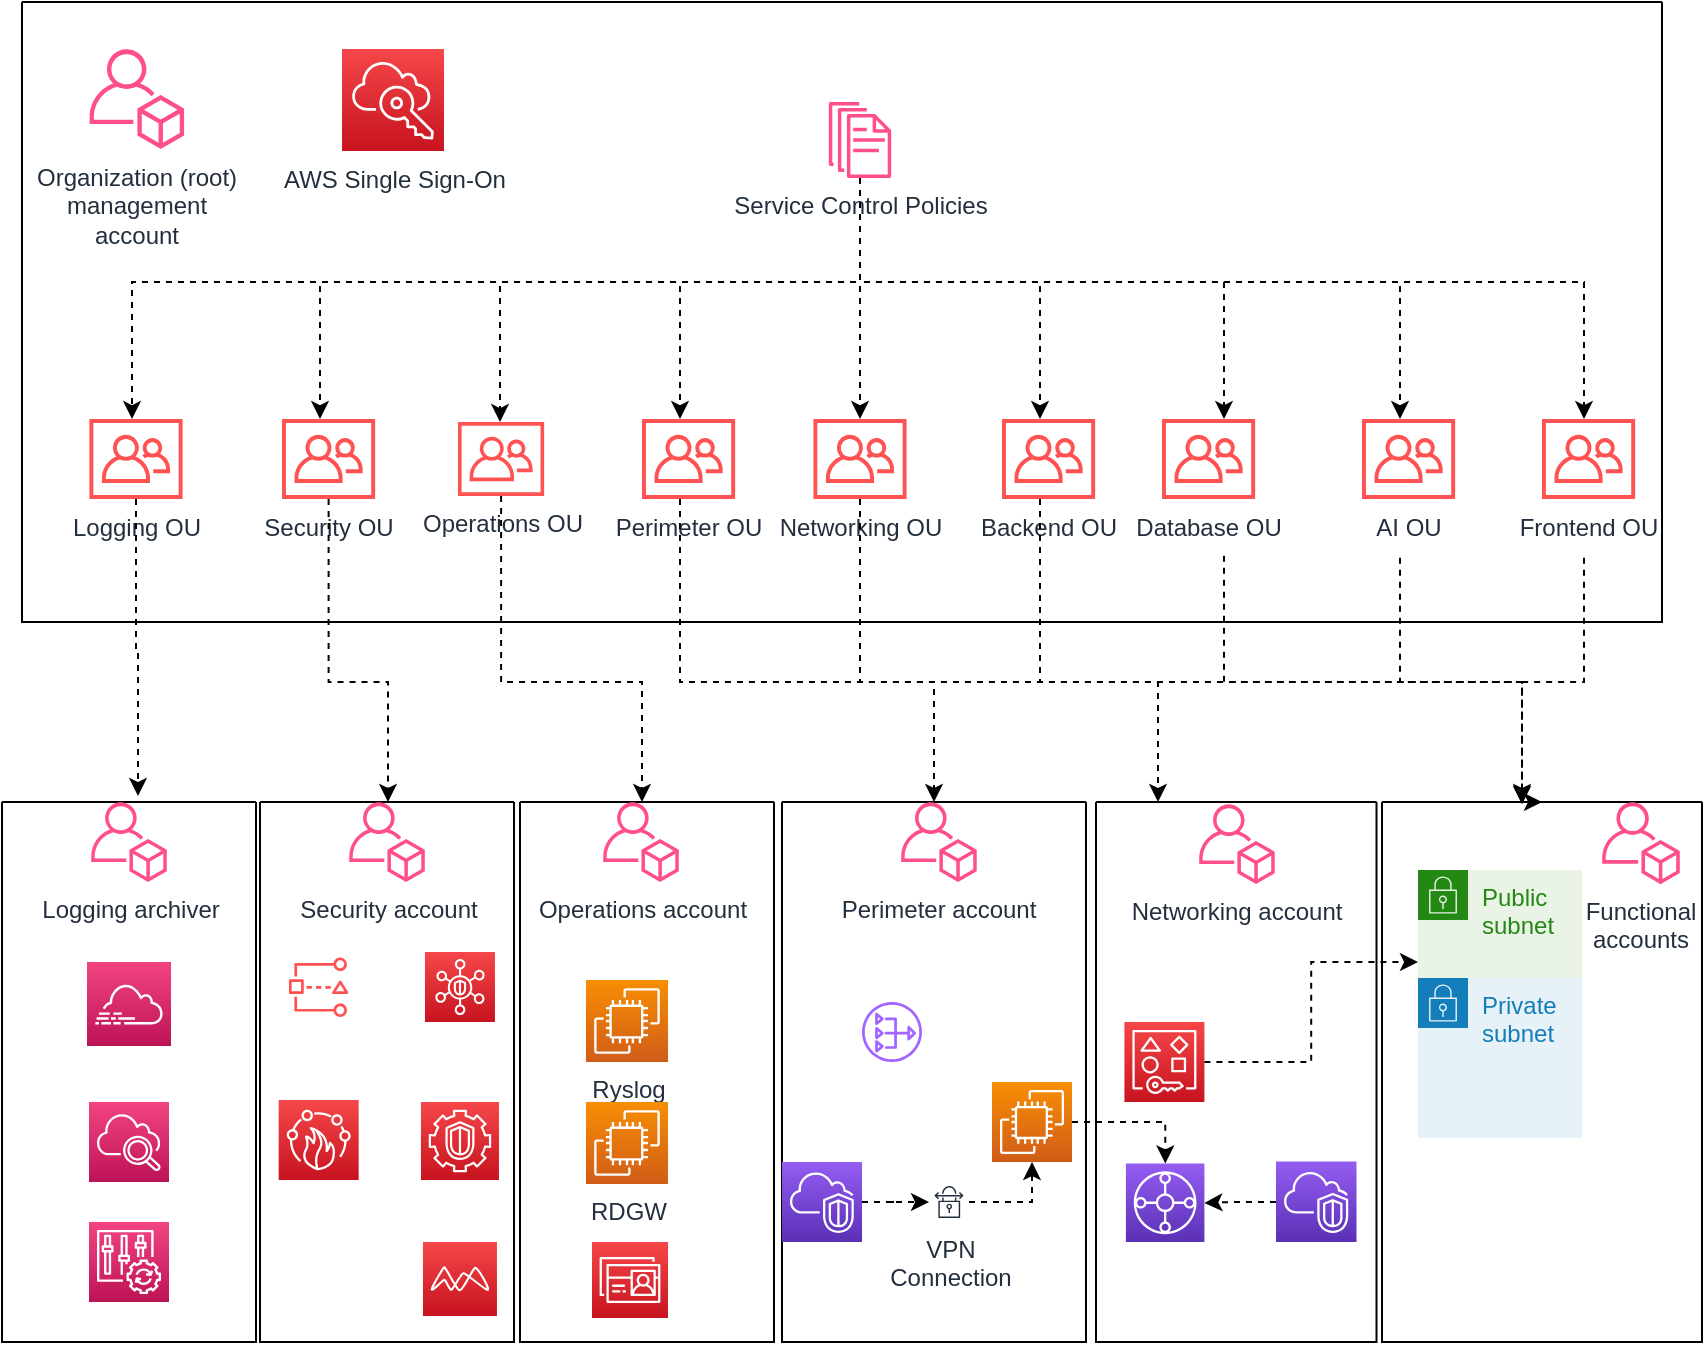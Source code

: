 <mxfile version="15.6.6" type="device"><diagram id="RuzPeLcrMqmiC3Aa-SJ0" name="Page-1"><mxGraphModel dx="1298" dy="641" grid="1" gridSize="10" guides="1" tooltips="1" connect="1" arrows="1" fold="1" page="1" pageScale="1" pageWidth="850" pageHeight="1100" math="0" shadow="0"><root><mxCell id="0"/><mxCell id="1" parent="0"/><mxCell id="csrMZ0opu0RkEJ2Ew3az-4" value="" style="swimlane;startSize=0;" parent="1" vertex="1"><mxGeometry x="10" y="60" width="820" height="310" as="geometry"/></mxCell><mxCell id="csrMZ0opu0RkEJ2Ew3az-5" value="&lt;div&gt;Organization (root)&lt;br&gt;&lt;/div&gt;&lt;div&gt; management &lt;br&gt;&lt;/div&gt;&lt;div&gt;account&lt;/div&gt;" style="sketch=0;outlineConnect=0;fontColor=#232F3E;gradientColor=none;fillColor=#FF4F8B;strokeColor=none;dashed=0;verticalLabelPosition=bottom;verticalAlign=top;align=center;html=1;fontSize=12;fontStyle=0;aspect=fixed;pointerEvents=1;shape=mxgraph.aws4.organizations_account;" parent="csrMZ0opu0RkEJ2Ew3az-4" vertex="1"><mxGeometry x="33.71" y="23.5" width="47.44" height="50" as="geometry"/></mxCell><mxCell id="csrMZ0opu0RkEJ2Ew3az-6" value="AWS Single Sign-On" style="sketch=0;points=[[0,0,0],[0.25,0,0],[0.5,0,0],[0.75,0,0],[1,0,0],[0,1,0],[0.25,1,0],[0.5,1,0],[0.75,1,0],[1,1,0],[0,0.25,0],[0,0.5,0],[0,0.75,0],[1,0.25,0],[1,0.5,0],[1,0.75,0]];outlineConnect=0;fontColor=#232F3E;gradientColor=#F54749;gradientDirection=north;fillColor=#C7131F;strokeColor=#ffffff;dashed=0;verticalLabelPosition=bottom;verticalAlign=top;align=center;html=1;fontSize=12;fontStyle=0;aspect=fixed;shape=mxgraph.aws4.resourceIcon;resIcon=mxgraph.aws4.single_sign_on;" parent="csrMZ0opu0RkEJ2Ew3az-4" vertex="1"><mxGeometry x="160" y="23.5" width="51" height="51" as="geometry"/></mxCell><mxCell id="csrMZ0opu0RkEJ2Ew3az-7" value="Backend OU" style="sketch=0;outlineConnect=0;fontColor=#232F3E;gradientColor=none;fillColor=#FF5252;strokeColor=none;dashed=0;verticalLabelPosition=bottom;verticalAlign=top;align=center;html=1;fontSize=12;fontStyle=0;aspect=fixed;pointerEvents=1;shape=mxgraph.aws4.organizations_organizational_unit;" parent="csrMZ0opu0RkEJ2Ew3az-4" vertex="1"><mxGeometry x="490" y="208.5" width="46.57" height="40" as="geometry"/></mxCell><mxCell id="csrMZ0opu0RkEJ2Ew3az-8" value="Operations OU" style="sketch=0;outlineConnect=0;fontColor=#232F3E;gradientColor=none;fillColor=#FF5252;strokeColor=none;dashed=0;verticalLabelPosition=bottom;verticalAlign=top;align=center;html=1;fontSize=12;fontStyle=0;aspect=fixed;pointerEvents=1;shape=mxgraph.aws4.organizations_organizational_unit;" parent="csrMZ0opu0RkEJ2Ew3az-4" vertex="1"><mxGeometry x="218" y="210" width="43.07" height="37" as="geometry"/></mxCell><mxCell id="csrMZ0opu0RkEJ2Ew3az-9" value="Database OU" style="sketch=0;outlineConnect=0;fontColor=#232F3E;gradientColor=none;fillColor=#FF5252;strokeColor=none;dashed=0;verticalLabelPosition=bottom;verticalAlign=top;align=center;html=1;fontSize=12;fontStyle=0;aspect=fixed;pointerEvents=1;shape=mxgraph.aws4.organizations_organizational_unit;" parent="csrMZ0opu0RkEJ2Ew3az-4" vertex="1"><mxGeometry x="570" y="208.5" width="46.57" height="40" as="geometry"/></mxCell><mxCell id="csrMZ0opu0RkEJ2Ew3az-12" value="Security OU" style="sketch=0;outlineConnect=0;fontColor=#232F3E;gradientColor=none;fillColor=#FF5252;strokeColor=none;dashed=0;verticalLabelPosition=bottom;verticalAlign=top;align=center;html=1;fontSize=12;fontStyle=0;aspect=fixed;pointerEvents=1;shape=mxgraph.aws4.organizations_organizational_unit;" parent="csrMZ0opu0RkEJ2Ew3az-4" vertex="1"><mxGeometry x="130" y="208.5" width="46.57" height="40" as="geometry"/></mxCell><mxCell id="csrMZ0opu0RkEJ2Ew3az-11" value="Perimeter OU" style="sketch=0;outlineConnect=0;fontColor=#232F3E;gradientColor=none;fillColor=#FF5252;strokeColor=none;dashed=0;verticalLabelPosition=bottom;verticalAlign=top;align=center;html=1;fontSize=12;fontStyle=0;aspect=fixed;pointerEvents=1;shape=mxgraph.aws4.organizations_organizational_unit;" parent="csrMZ0opu0RkEJ2Ew3az-4" vertex="1"><mxGeometry x="310" y="208.5" width="46.57" height="40" as="geometry"/></mxCell><mxCell id="csrMZ0opu0RkEJ2Ew3az-13" value="Frontend OU" style="sketch=0;outlineConnect=0;fontColor=#232F3E;gradientColor=none;fillColor=#FF5252;strokeColor=none;dashed=0;verticalLabelPosition=bottom;verticalAlign=top;align=center;html=1;fontSize=12;fontStyle=0;aspect=fixed;pointerEvents=1;shape=mxgraph.aws4.organizations_organizational_unit;" parent="csrMZ0opu0RkEJ2Ew3az-4" vertex="1"><mxGeometry x="760" y="208.5" width="46.57" height="40" as="geometry"/></mxCell><mxCell id="csrMZ0opu0RkEJ2Ew3az-10" value="Networking OU" style="sketch=0;outlineConnect=0;fontColor=#232F3E;gradientColor=none;fillColor=#FF5252;strokeColor=none;dashed=0;verticalLabelPosition=bottom;verticalAlign=top;align=center;html=1;fontSize=12;fontStyle=0;aspect=fixed;pointerEvents=1;shape=mxgraph.aws4.organizations_organizational_unit;" parent="csrMZ0opu0RkEJ2Ew3az-4" vertex="1"><mxGeometry x="395.71" y="208.5" width="46.57" height="40" as="geometry"/></mxCell><mxCell id="csrMZ0opu0RkEJ2Ew3az-15" value="AI OU" style="sketch=0;outlineConnect=0;fontColor=#232F3E;gradientColor=none;fillColor=#FF5252;strokeColor=none;dashed=0;verticalLabelPosition=bottom;verticalAlign=top;align=center;html=1;fontSize=12;fontStyle=0;aspect=fixed;pointerEvents=1;shape=mxgraph.aws4.organizations_organizational_unit;" parent="csrMZ0opu0RkEJ2Ew3az-4" vertex="1"><mxGeometry x="670" y="208.5" width="46.57" height="40" as="geometry"/></mxCell><mxCell id="csrMZ0opu0RkEJ2Ew3az-14" value="Logging OU" style="sketch=0;outlineConnect=0;fontColor=#232F3E;gradientColor=none;fillColor=#FF5252;strokeColor=none;dashed=0;verticalLabelPosition=bottom;verticalAlign=top;align=center;html=1;fontSize=12;fontStyle=0;aspect=fixed;pointerEvents=1;shape=mxgraph.aws4.organizations_organizational_unit;" parent="csrMZ0opu0RkEJ2Ew3az-4" vertex="1"><mxGeometry x="33.71" y="208.5" width="46.57" height="40" as="geometry"/></mxCell><mxCell id="csrMZ0opu0RkEJ2Ew3az-21" value="" style="edgeStyle=orthogonalEdgeStyle;rounded=0;orthogonalLoop=1;jettySize=auto;html=1;dashed=1;strokeColor=default;labelBackgroundColor=default;fontColor=default;" parent="csrMZ0opu0RkEJ2Ew3az-4" source="csrMZ0opu0RkEJ2Ew3az-16" target="csrMZ0opu0RkEJ2Ew3az-10" edge="1"><mxGeometry relative="1" as="geometry"/></mxCell><mxCell id="csrMZ0opu0RkEJ2Ew3az-22" style="edgeStyle=orthogonalEdgeStyle;rounded=0;orthogonalLoop=1;jettySize=auto;html=1;dashed=1;strokeColor=default;labelBackgroundColor=default;fontColor=default;" parent="csrMZ0opu0RkEJ2Ew3az-4" source="csrMZ0opu0RkEJ2Ew3az-16" target="csrMZ0opu0RkEJ2Ew3az-11" edge="1"><mxGeometry relative="1" as="geometry"><Array as="points"><mxPoint x="419" y="140"/><mxPoint x="329" y="140"/></Array></mxGeometry></mxCell><mxCell id="csrMZ0opu0RkEJ2Ew3az-23" style="edgeStyle=orthogonalEdgeStyle;rounded=0;orthogonalLoop=1;jettySize=auto;html=1;dashed=1;strokeColor=default;labelBackgroundColor=default;fontColor=default;" parent="csrMZ0opu0RkEJ2Ew3az-4" source="csrMZ0opu0RkEJ2Ew3az-16" target="csrMZ0opu0RkEJ2Ew3az-7" edge="1"><mxGeometry relative="1" as="geometry"><Array as="points"><mxPoint x="419" y="140"/><mxPoint x="509" y="140"/></Array></mxGeometry></mxCell><mxCell id="csrMZ0opu0RkEJ2Ew3az-24" style="edgeStyle=orthogonalEdgeStyle;rounded=0;orthogonalLoop=1;jettySize=auto;html=1;dashed=1;strokeColor=default;labelBackgroundColor=default;fontColor=default;" parent="csrMZ0opu0RkEJ2Ew3az-4" source="csrMZ0opu0RkEJ2Ew3az-16" target="csrMZ0opu0RkEJ2Ew3az-8" edge="1"><mxGeometry relative="1" as="geometry"><Array as="points"><mxPoint x="419" y="140"/><mxPoint x="239" y="140"/></Array></mxGeometry></mxCell><mxCell id="csrMZ0opu0RkEJ2Ew3az-25" style="edgeStyle=orthogonalEdgeStyle;rounded=0;orthogonalLoop=1;jettySize=auto;html=1;dashed=1;strokeColor=default;labelBackgroundColor=default;fontColor=default;" parent="csrMZ0opu0RkEJ2Ew3az-4" source="csrMZ0opu0RkEJ2Ew3az-16" target="csrMZ0opu0RkEJ2Ew3az-9" edge="1"><mxGeometry relative="1" as="geometry"><Array as="points"><mxPoint x="419" y="140"/><mxPoint x="601" y="140"/></Array></mxGeometry></mxCell><mxCell id="csrMZ0opu0RkEJ2Ew3az-26" style="edgeStyle=orthogonalEdgeStyle;rounded=0;orthogonalLoop=1;jettySize=auto;html=1;dashed=1;strokeColor=default;labelBackgroundColor=default;fontColor=default;" parent="csrMZ0opu0RkEJ2Ew3az-4" source="csrMZ0opu0RkEJ2Ew3az-16" target="csrMZ0opu0RkEJ2Ew3az-12" edge="1"><mxGeometry relative="1" as="geometry"><Array as="points"><mxPoint x="419" y="140"/><mxPoint x="149" y="140"/></Array></mxGeometry></mxCell><mxCell id="csrMZ0opu0RkEJ2Ew3az-27" style="edgeStyle=orthogonalEdgeStyle;rounded=0;orthogonalLoop=1;jettySize=auto;html=1;dashed=1;strokeColor=default;labelBackgroundColor=default;fontColor=default;" parent="csrMZ0opu0RkEJ2Ew3az-4" source="csrMZ0opu0RkEJ2Ew3az-16" target="csrMZ0opu0RkEJ2Ew3az-15" edge="1"><mxGeometry relative="1" as="geometry"><Array as="points"><mxPoint x="419" y="140"/><mxPoint x="689" y="140"/></Array></mxGeometry></mxCell><mxCell id="csrMZ0opu0RkEJ2Ew3az-28" style="edgeStyle=orthogonalEdgeStyle;rounded=0;orthogonalLoop=1;jettySize=auto;html=1;dashed=1;strokeColor=default;labelBackgroundColor=default;fontColor=default;" parent="csrMZ0opu0RkEJ2Ew3az-4" source="csrMZ0opu0RkEJ2Ew3az-16" target="csrMZ0opu0RkEJ2Ew3az-13" edge="1"><mxGeometry relative="1" as="geometry"><Array as="points"><mxPoint x="419" y="140"/><mxPoint x="781" y="140"/></Array></mxGeometry></mxCell><mxCell id="csrMZ0opu0RkEJ2Ew3az-29" style="edgeStyle=orthogonalEdgeStyle;rounded=0;orthogonalLoop=1;jettySize=auto;html=1;dashed=1;strokeColor=default;labelBackgroundColor=default;fontColor=default;" parent="csrMZ0opu0RkEJ2Ew3az-4" source="csrMZ0opu0RkEJ2Ew3az-16" target="csrMZ0opu0RkEJ2Ew3az-14" edge="1"><mxGeometry relative="1" as="geometry"><Array as="points"><mxPoint x="419" y="140"/><mxPoint x="55" y="140"/></Array></mxGeometry></mxCell><mxCell id="csrMZ0opu0RkEJ2Ew3az-16" value="Service Control Policies" style="sketch=0;outlineConnect=0;fontColor=#232F3E;gradientColor=none;fillColor=#FF4F8B;strokeColor=none;dashed=0;verticalLabelPosition=bottom;verticalAlign=top;align=center;html=1;fontSize=12;fontStyle=0;aspect=fixed;pointerEvents=1;shape=mxgraph.aws4.documents;" parent="csrMZ0opu0RkEJ2Ew3az-4" vertex="1"><mxGeometry x="403.41" y="50" width="31.18" height="38" as="geometry"/></mxCell><mxCell id="csrMZ0opu0RkEJ2Ew3az-31" value="" style="swimlane;startSize=0;fillColor=default;strokeColor=default;fontColor=default;" parent="1" vertex="1"><mxGeometry x="690" y="460" width="160" height="270" as="geometry"/></mxCell><mxCell id="csrMZ0opu0RkEJ2Ew3az-32" value="&lt;div&gt;Functional &lt;br&gt;&lt;/div&gt;&lt;div&gt;accounts&lt;/div&gt;" style="sketch=0;outlineConnect=0;fontColor=#232F3E;gradientColor=none;fillColor=#FF4F8B;strokeColor=none;dashed=0;verticalLabelPosition=bottom;verticalAlign=top;align=center;html=1;fontSize=12;fontStyle=0;aspect=fixed;pointerEvents=1;shape=mxgraph.aws4.organizations_account;" parent="csrMZ0opu0RkEJ2Ew3az-31" vertex="1"><mxGeometry x="110" y="-1.776e-15" width="38.98" height="41.08" as="geometry"/></mxCell><mxCell id="csrMZ0opu0RkEJ2Ew3az-33" value="Public subnet" style="points=[[0,0],[0.25,0],[0.5,0],[0.75,0],[1,0],[1,0.25],[1,0.5],[1,0.75],[1,1],[0.75,1],[0.5,1],[0.25,1],[0,1],[0,0.75],[0,0.5],[0,0.25]];outlineConnect=0;gradientColor=none;html=1;whiteSpace=wrap;fontSize=12;fontStyle=0;shape=mxgraph.aws4.group;grIcon=mxgraph.aws4.group_security_group;grStroke=0;strokeColor=#248814;fillColor=#E9F3E6;verticalAlign=top;align=left;spacingLeft=30;fontColor=#248814;dashed=0;" parent="csrMZ0opu0RkEJ2Ew3az-31" vertex="1"><mxGeometry x="18" y="34" width="82" height="92" as="geometry"/></mxCell><mxCell id="csrMZ0opu0RkEJ2Ew3az-34" value="Private subnet" style="points=[[0,0],[0.25,0],[0.5,0],[0.75,0],[1,0],[1,0.25],[1,0.5],[1,0.75],[1,1],[0.75,1],[0.5,1],[0.25,1],[0,1],[0,0.75],[0,0.5],[0,0.25]];outlineConnect=0;gradientColor=none;html=1;whiteSpace=wrap;fontSize=12;fontStyle=0;shape=mxgraph.aws4.group;grIcon=mxgraph.aws4.group_security_group;grStroke=0;strokeColor=#147EBA;fillColor=#E6F2F8;verticalAlign=top;align=left;spacingLeft=30;fontColor=#147EBA;dashed=0;" parent="csrMZ0opu0RkEJ2Ew3az-31" vertex="1"><mxGeometry x="18" y="88" width="82" height="80" as="geometry"/></mxCell><mxCell id="csrMZ0opu0RkEJ2Ew3az-41" value="" style="swimlane;startSize=0;fillColor=default;strokeColor=default;fontColor=default;" parent="1" vertex="1"><mxGeometry x="547" y="460" width="140.25" height="270" as="geometry"/></mxCell><mxCell id="csrMZ0opu0RkEJ2Ew3az-42" value="Networking account" style="sketch=0;outlineConnect=0;fontColor=#232F3E;gradientColor=none;fillColor=#FF4F8B;strokeColor=none;dashed=0;verticalLabelPosition=bottom;verticalAlign=top;align=center;html=1;fontSize=12;fontStyle=0;aspect=fixed;pointerEvents=1;shape=mxgraph.aws4.organizations_account;" parent="csrMZ0opu0RkEJ2Ew3az-41" vertex="1"><mxGeometry x="51.5" y="1" width="37.95" height="40" as="geometry"/></mxCell><mxCell id="csrMZ0opu0RkEJ2Ew3az-45" value="" style="sketch=0;points=[[0,0,0],[0.25,0,0],[0.5,0,0],[0.75,0,0],[1,0,0],[0,1,0],[0.25,1,0],[0.5,1,0],[0.75,1,0],[1,1,0],[0,0.25,0],[0,0.5,0],[0,0.75,0],[1,0.25,0],[1,0.5,0],[1,0.75,0]];outlineConnect=0;fontColor=#232F3E;gradientColor=#F54749;gradientDirection=north;fillColor=#C7131F;strokeColor=#ffffff;dashed=0;verticalLabelPosition=bottom;verticalAlign=top;align=center;html=1;fontSize=12;fontStyle=0;aspect=fixed;shape=mxgraph.aws4.resourceIcon;resIcon=mxgraph.aws4.resource_access_manager;" parent="csrMZ0opu0RkEJ2Ew3az-41" vertex="1"><mxGeometry x="14.2" y="110" width="40" height="40" as="geometry"/></mxCell><mxCell id="csrMZ0opu0RkEJ2Ew3az-49" value="" style="sketch=0;points=[[0,0,0],[0.25,0,0],[0.5,0,0],[0.75,0,0],[1,0,0],[0,1,0],[0.25,1,0],[0.5,1,0],[0.75,1,0],[1,1,0],[0,0.25,0],[0,0.5,0],[0,0.75,0],[1,0.25,0],[1,0.5,0],[1,0.75,0]];outlineConnect=0;fontColor=#232F3E;gradientColor=#945DF2;gradientDirection=north;fillColor=#5A30B5;strokeColor=#ffffff;dashed=0;verticalLabelPosition=bottom;verticalAlign=top;align=center;html=1;fontSize=12;fontStyle=0;aspect=fixed;shape=mxgraph.aws4.resourceIcon;resIcon=mxgraph.aws4.transit_gateway;" parent="csrMZ0opu0RkEJ2Ew3az-41" vertex="1"><mxGeometry x="14.95" y="180.75" width="39.25" height="39.25" as="geometry"/></mxCell><mxCell id="csrMZ0opu0RkEJ2Ew3az-50" value="" style="edgeStyle=orthogonalEdgeStyle;rounded=0;orthogonalLoop=1;jettySize=auto;html=1;dashed=1;strokeColor=default;labelBackgroundColor=default;fontColor=default;" parent="csrMZ0opu0RkEJ2Ew3az-41" source="csrMZ0opu0RkEJ2Ew3az-48" target="csrMZ0opu0RkEJ2Ew3az-49" edge="1"><mxGeometry relative="1" as="geometry"/></mxCell><mxCell id="csrMZ0opu0RkEJ2Ew3az-48" value="" style="sketch=0;points=[[0,0,0],[0.25,0,0],[0.5,0,0],[0.75,0,0],[1,0,0],[0,1,0],[0.25,1,0],[0.5,1,0],[0.75,1,0],[1,1,0],[0,0.25,0],[0,0.5,0],[0,0.75,0],[1,0.25,0],[1,0.5,0],[1,0.75,0]];outlineConnect=0;fontColor=#232F3E;gradientColor=#945DF2;gradientDirection=north;fillColor=#5A30B5;strokeColor=#ffffff;dashed=0;verticalLabelPosition=bottom;verticalAlign=top;align=center;html=1;fontSize=12;fontStyle=0;aspect=fixed;shape=mxgraph.aws4.resourceIcon;resIcon=mxgraph.aws4.vpc;" parent="csrMZ0opu0RkEJ2Ew3az-41" vertex="1"><mxGeometry x="90" y="179.75" width="40.25" height="40.25" as="geometry"/></mxCell><mxCell id="csrMZ0opu0RkEJ2Ew3az-51" value="" style="swimlane;startSize=0;fillColor=default;strokeColor=default;fontColor=default;" parent="1" vertex="1"><mxGeometry x="390" y="460" width="152" height="270" as="geometry"/></mxCell><mxCell id="csrMZ0opu0RkEJ2Ew3az-52" value="Perimeter account" style="sketch=0;outlineConnect=0;fontColor=#232F3E;gradientColor=none;fillColor=#FF4F8B;strokeColor=none;dashed=0;verticalLabelPosition=bottom;verticalAlign=top;align=center;html=1;fontSize=12;fontStyle=0;aspect=fixed;pointerEvents=1;shape=mxgraph.aws4.organizations_account;" parent="csrMZ0opu0RkEJ2Ew3az-51" vertex="1"><mxGeometry x="59.5" width="37.95" height="40" as="geometry"/></mxCell><mxCell id="csrMZ0opu0RkEJ2Ew3az-74" value="" style="edgeStyle=orthogonalEdgeStyle;rounded=0;orthogonalLoop=1;jettySize=auto;html=1;dashed=1;strokeColor=default;labelBackgroundColor=default;fontColor=default;" parent="csrMZ0opu0RkEJ2Ew3az-51" source="csrMZ0opu0RkEJ2Ew3az-56" target="csrMZ0opu0RkEJ2Ew3az-60" edge="1"><mxGeometry relative="1" as="geometry"/></mxCell><mxCell id="csrMZ0opu0RkEJ2Ew3az-56" value="" style="sketch=0;points=[[0,0,0],[0.25,0,0],[0.5,0,0],[0.75,0,0],[1,0,0],[0,1,0],[0.25,1,0],[0.5,1,0],[0.75,1,0],[1,1,0],[0,0.25,0],[0,0.5,0],[0,0.75,0],[1,0.25,0],[1,0.5,0],[1,0.75,0]];outlineConnect=0;fontColor=#232F3E;gradientColor=#945DF2;gradientDirection=north;fillColor=#5A30B5;strokeColor=#ffffff;dashed=0;verticalLabelPosition=bottom;verticalAlign=top;align=center;html=1;fontSize=12;fontStyle=0;aspect=fixed;shape=mxgraph.aws4.resourceIcon;resIcon=mxgraph.aws4.vpc;" parent="csrMZ0opu0RkEJ2Ew3az-51" vertex="1"><mxGeometry y="180" width="40" height="40" as="geometry"/></mxCell><mxCell id="csrMZ0opu0RkEJ2Ew3az-58" value="" style="sketch=0;points=[[0,0,0],[0.25,0,0],[0.5,0,0],[0.75,0,0],[1,0,0],[0,1,0],[0.25,1,0],[0.5,1,0],[0.75,1,0],[1,1,0],[0,0.25,0],[0,0.5,0],[0,0.75,0],[1,0.25,0],[1,0.5,0],[1,0.75,0]];outlineConnect=0;fontColor=#232F3E;gradientColor=#F78E04;gradientDirection=north;fillColor=#D05C17;strokeColor=#ffffff;dashed=0;verticalLabelPosition=bottom;verticalAlign=top;align=center;html=1;fontSize=12;fontStyle=0;aspect=fixed;shape=mxgraph.aws4.resourceIcon;resIcon=mxgraph.aws4.ec2;" parent="csrMZ0opu0RkEJ2Ew3az-51" vertex="1"><mxGeometry x="105" y="140" width="40" height="40" as="geometry"/></mxCell><mxCell id="csrMZ0opu0RkEJ2Ew3az-75" value="" style="edgeStyle=orthogonalEdgeStyle;rounded=0;orthogonalLoop=1;jettySize=auto;html=1;dashed=1;strokeColor=default;labelBackgroundColor=default;fontColor=default;" parent="csrMZ0opu0RkEJ2Ew3az-51" source="csrMZ0opu0RkEJ2Ew3az-60" target="csrMZ0opu0RkEJ2Ew3az-58" edge="1"><mxGeometry relative="1" as="geometry"/></mxCell><mxCell id="csrMZ0opu0RkEJ2Ew3az-60" value="VPN&#xA;Connection" style="sketch=0;outlineConnect=0;fontColor=#232F3E;gradientColor=none;strokeColor=#232F3E;fillColor=#ffffff;dashed=0;verticalLabelPosition=bottom;verticalAlign=top;align=center;html=1;fontSize=12;fontStyle=0;aspect=fixed;shape=mxgraph.aws4.resourceIcon;resIcon=mxgraph.aws4.vpn_connection;" parent="csrMZ0opu0RkEJ2Ew3az-51" vertex="1"><mxGeometry x="73.5" y="190" width="20" height="20" as="geometry"/></mxCell><mxCell id="csrMZ0opu0RkEJ2Ew3az-63" value="" style="sketch=0;outlineConnect=0;fontColor=#232F3E;gradientColor=none;fillColor=#A166FF;strokeColor=none;dashed=0;verticalLabelPosition=bottom;verticalAlign=top;align=center;html=1;fontSize=12;fontStyle=0;aspect=fixed;pointerEvents=1;shape=mxgraph.aws4.nat_gateway;" parent="csrMZ0opu0RkEJ2Ew3az-51" vertex="1"><mxGeometry x="40" y="100" width="30" height="30" as="geometry"/></mxCell><mxCell id="csrMZ0opu0RkEJ2Ew3az-66" style="edgeStyle=orthogonalEdgeStyle;rounded=0;orthogonalLoop=1;jettySize=auto;html=1;entryX=0.5;entryY=0;entryDx=0;entryDy=0;dashed=1;strokeColor=default;labelBackgroundColor=default;fontColor=default;" parent="1" edge="1"><mxGeometry relative="1" as="geometry"><Array as="points"><mxPoint x="791" y="400"/><mxPoint x="760" y="400"/></Array><mxPoint x="791" y="337.937" as="sourcePoint"/><mxPoint x="760" y="461" as="targetPoint"/></mxGeometry></mxCell><mxCell id="csrMZ0opu0RkEJ2Ew3az-67" style="edgeStyle=orthogonalEdgeStyle;rounded=0;orthogonalLoop=1;jettySize=auto;html=1;entryX=0.5;entryY=0;entryDx=0;entryDy=0;dashed=1;strokeColor=default;labelBackgroundColor=default;fontColor=default;" parent="1" source="csrMZ0opu0RkEJ2Ew3az-7" target="csrMZ0opu0RkEJ2Ew3az-31" edge="1"><mxGeometry relative="1" as="geometry"><Array as="points"><mxPoint x="519" y="400"/><mxPoint x="760" y="400"/></Array></mxGeometry></mxCell><mxCell id="csrMZ0opu0RkEJ2Ew3az-69" style="edgeStyle=orthogonalEdgeStyle;rounded=0;orthogonalLoop=1;jettySize=auto;html=1;dashed=1;strokeColor=default;labelBackgroundColor=default;fontColor=default;" parent="1" edge="1"><mxGeometry relative="1" as="geometry"><Array as="points"><mxPoint x="699" y="400"/><mxPoint x="760" y="400"/></Array><mxPoint x="699" y="337.937" as="sourcePoint"/><mxPoint x="760" y="461" as="targetPoint"/></mxGeometry></mxCell><mxCell id="csrMZ0opu0RkEJ2Ew3az-70" style="edgeStyle=orthogonalEdgeStyle;rounded=0;orthogonalLoop=1;jettySize=auto;html=1;entryX=0.5;entryY=0;entryDx=0;entryDy=0;dashed=1;strokeColor=default;labelBackgroundColor=default;fontColor=default;" parent="1" edge="1"><mxGeometry relative="1" as="geometry"><Array as="points"><mxPoint x="611" y="400"/><mxPoint x="760" y="400"/></Array><mxPoint x="611" y="336.937" as="sourcePoint"/><mxPoint x="760" y="460" as="targetPoint"/></mxGeometry></mxCell><mxCell id="csrMZ0opu0RkEJ2Ew3az-71" style="edgeStyle=orthogonalEdgeStyle;rounded=0;orthogonalLoop=1;jettySize=auto;html=1;dashed=1;strokeColor=default;labelBackgroundColor=default;fontColor=default;" parent="1" source="csrMZ0opu0RkEJ2Ew3az-45" target="csrMZ0opu0RkEJ2Ew3az-33" edge="1"><mxGeometry relative="1" as="geometry"/></mxCell><mxCell id="csrMZ0opu0RkEJ2Ew3az-76" value="" style="edgeStyle=orthogonalEdgeStyle;rounded=0;orthogonalLoop=1;jettySize=auto;html=1;dashed=1;strokeColor=default;labelBackgroundColor=default;fontColor=default;" parent="1" source="csrMZ0opu0RkEJ2Ew3az-58" target="csrMZ0opu0RkEJ2Ew3az-49" edge="1"><mxGeometry relative="1" as="geometry"/></mxCell><mxCell id="csrMZ0opu0RkEJ2Ew3az-77" style="edgeStyle=orthogonalEdgeStyle;rounded=0;orthogonalLoop=1;jettySize=auto;html=1;dashed=1;strokeColor=default;labelBackgroundColor=default;fontColor=default;" parent="1" source="csrMZ0opu0RkEJ2Ew3az-10" target="csrMZ0opu0RkEJ2Ew3az-41" edge="1"><mxGeometry relative="1" as="geometry"><Array as="points"><mxPoint x="429" y="400"/><mxPoint x="578" y="400"/></Array></mxGeometry></mxCell><mxCell id="csrMZ0opu0RkEJ2Ew3az-78" style="edgeStyle=orthogonalEdgeStyle;rounded=0;orthogonalLoop=1;jettySize=auto;html=1;dashed=1;strokeColor=default;labelBackgroundColor=default;fontColor=default;" parent="1" source="csrMZ0opu0RkEJ2Ew3az-11" target="csrMZ0opu0RkEJ2Ew3az-51" edge="1"><mxGeometry relative="1" as="geometry"><Array as="points"><mxPoint x="339" y="400"/><mxPoint x="466" y="400"/></Array></mxGeometry></mxCell><mxCell id="EAB2n0BtKyTTTvwoO5bN-1" value="" style="swimlane;startSize=0;fillColor=default;strokeColor=default;fontColor=default;" vertex="1" parent="1"><mxGeometry x="259" y="460" width="127" height="270" as="geometry"/></mxCell><mxCell id="EAB2n0BtKyTTTvwoO5bN-2" value="Operations account" style="sketch=0;outlineConnect=0;fontColor=#232F3E;gradientColor=none;fillColor=#FF4F8B;strokeColor=none;dashed=0;verticalLabelPosition=bottom;verticalAlign=top;align=center;html=1;fontSize=12;fontStyle=0;aspect=fixed;pointerEvents=1;shape=mxgraph.aws4.organizations_account;" vertex="1" parent="EAB2n0BtKyTTTvwoO5bN-1"><mxGeometry x="41.53" width="37.95" height="40" as="geometry"/></mxCell><mxCell id="EAB2n0BtKyTTTvwoO5bN-9" value="Ryslog" style="sketch=0;points=[[0,0,0],[0.25,0,0],[0.5,0,0],[0.75,0,0],[1,0,0],[0,1,0],[0.25,1,0],[0.5,1,0],[0.75,1,0],[1,1,0],[0,0.25,0],[0,0.5,0],[0,0.75,0],[1,0.25,0],[1,0.5,0],[1,0.75,0]];outlineConnect=0;fontColor=#232F3E;gradientColor=#F78E04;gradientDirection=north;fillColor=#D05C17;strokeColor=#ffffff;dashed=0;verticalLabelPosition=bottom;verticalAlign=top;align=center;html=1;fontSize=12;fontStyle=0;aspect=fixed;shape=mxgraph.aws4.resourceIcon;resIcon=mxgraph.aws4.ec2;" vertex="1" parent="EAB2n0BtKyTTTvwoO5bN-1"><mxGeometry x="33" y="89" width="41" height="41" as="geometry"/></mxCell><mxCell id="EAB2n0BtKyTTTvwoO5bN-10" value="RDGW" style="sketch=0;points=[[0,0,0],[0.25,0,0],[0.5,0,0],[0.75,0,0],[1,0,0],[0,1,0],[0.25,1,0],[0.5,1,0],[0.75,1,0],[1,1,0],[0,0.25,0],[0,0.5,0],[0,0.75,0],[1,0.25,0],[1,0.5,0],[1,0.75,0]];outlineConnect=0;fontColor=#232F3E;gradientColor=#F78E04;gradientDirection=north;fillColor=#D05C17;strokeColor=#ffffff;dashed=0;verticalLabelPosition=bottom;verticalAlign=top;align=center;html=1;fontSize=12;fontStyle=0;aspect=fixed;shape=mxgraph.aws4.resourceIcon;resIcon=mxgraph.aws4.ec2;" vertex="1" parent="EAB2n0BtKyTTTvwoO5bN-1"><mxGeometry x="33" y="150" width="41" height="41" as="geometry"/></mxCell><mxCell id="EAB2n0BtKyTTTvwoO5bN-11" value="" style="sketch=0;points=[[0,0,0],[0.25,0,0],[0.5,0,0],[0.75,0,0],[1,0,0],[0,1,0],[0.25,1,0],[0.5,1,0],[0.75,1,0],[1,1,0],[0,0.25,0],[0,0.5,0],[0,0.75,0],[1,0.25,0],[1,0.5,0],[1,0.75,0]];outlineConnect=0;fontColor=#232F3E;gradientColor=#F54749;gradientDirection=north;fillColor=#C7131F;strokeColor=#ffffff;dashed=0;verticalLabelPosition=bottom;verticalAlign=top;align=center;html=1;fontSize=12;fontStyle=0;aspect=fixed;shape=mxgraph.aws4.resourceIcon;resIcon=mxgraph.aws4.directory_service;" vertex="1" parent="EAB2n0BtKyTTTvwoO5bN-1"><mxGeometry x="36" y="220" width="38" height="38" as="geometry"/></mxCell><mxCell id="EAB2n0BtKyTTTvwoO5bN-12" value="" style="swimlane;startSize=0;fillColor=default;strokeColor=default;fontColor=default;" vertex="1" parent="1"><mxGeometry x="129" y="460" width="127" height="270" as="geometry"/></mxCell><mxCell id="EAB2n0BtKyTTTvwoO5bN-13" value="Security account" style="sketch=0;outlineConnect=0;fontColor=#232F3E;gradientColor=none;fillColor=#FF4F8B;strokeColor=none;dashed=0;verticalLabelPosition=bottom;verticalAlign=top;align=center;html=1;fontSize=12;fontStyle=0;aspect=fixed;pointerEvents=1;shape=mxgraph.aws4.organizations_account;" vertex="1" parent="EAB2n0BtKyTTTvwoO5bN-12"><mxGeometry x="44.53" width="37.95" height="40" as="geometry"/></mxCell><mxCell id="EAB2n0BtKyTTTvwoO5bN-19" value="" style="sketch=0;outlineConnect=0;fontColor=#232F3E;gradientColor=none;fillColor=#FF5252;strokeColor=none;dashed=0;verticalLabelPosition=bottom;verticalAlign=top;align=center;html=1;fontSize=12;fontStyle=0;aspect=fixed;pointerEvents=1;shape=mxgraph.aws4.access_analyzer;" vertex="1" parent="EAB2n0BtKyTTTvwoO5bN-12"><mxGeometry x="14.14" y="77.5" width="30.39" height="30" as="geometry"/></mxCell><mxCell id="EAB2n0BtKyTTTvwoO5bN-20" value="" style="sketch=0;points=[[0,0,0],[0.25,0,0],[0.5,0,0],[0.75,0,0],[1,0,0],[0,1,0],[0.25,1,0],[0.5,1,0],[0.75,1,0],[1,1,0],[0,0.25,0],[0,0.5,0],[0,0.75,0],[1,0.25,0],[1,0.5,0],[1,0.75,0]];outlineConnect=0;fontColor=#232F3E;gradientColor=#F54749;gradientDirection=north;fillColor=#C7131F;strokeColor=#ffffff;dashed=0;verticalLabelPosition=bottom;verticalAlign=top;align=center;html=1;fontSize=12;fontStyle=0;aspect=fixed;shape=mxgraph.aws4.resourceIcon;resIcon=mxgraph.aws4.security_hub;" vertex="1" parent="EAB2n0BtKyTTTvwoO5bN-12"><mxGeometry x="82.48" y="75" width="35" height="35" as="geometry"/></mxCell><mxCell id="EAB2n0BtKyTTTvwoO5bN-21" value="" style="sketch=0;points=[[0,0,0],[0.25,0,0],[0.5,0,0],[0.75,0,0],[1,0,0],[0,1,0],[0.25,1,0],[0.5,1,0],[0.75,1,0],[1,1,0],[0,0.25,0],[0,0.5,0],[0,0.75,0],[1,0.25,0],[1,0.5,0],[1,0.75,0]];outlineConnect=0;fontColor=#232F3E;gradientColor=#F54749;gradientDirection=north;fillColor=#C7131F;strokeColor=#ffffff;dashed=0;verticalLabelPosition=bottom;verticalAlign=top;align=center;html=1;fontSize=12;fontStyle=0;aspect=fixed;shape=mxgraph.aws4.resourceIcon;resIcon=mxgraph.aws4.guardduty;" vertex="1" parent="EAB2n0BtKyTTTvwoO5bN-12"><mxGeometry x="80.48" y="150" width="39" height="39" as="geometry"/></mxCell><mxCell id="EAB2n0BtKyTTTvwoO5bN-22" value="" style="sketch=0;points=[[0,0,0],[0.25,0,0],[0.5,0,0],[0.75,0,0],[1,0,0],[0,1,0],[0.25,1,0],[0.5,1,0],[0.75,1,0],[1,1,0],[0,0.25,0],[0,0.5,0],[0,0.75,0],[1,0.25,0],[1,0.5,0],[1,0.75,0]];outlineConnect=0;fontColor=#232F3E;gradientColor=#F54749;gradientDirection=north;fillColor=#C7131F;strokeColor=#ffffff;dashed=0;verticalLabelPosition=bottom;verticalAlign=top;align=center;html=1;fontSize=12;fontStyle=0;aspect=fixed;shape=mxgraph.aws4.resourceIcon;resIcon=mxgraph.aws4.firewall_manager;" vertex="1" parent="EAB2n0BtKyTTTvwoO5bN-12"><mxGeometry x="9.34" y="149" width="40" height="40" as="geometry"/></mxCell><mxCell id="EAB2n0BtKyTTTvwoO5bN-23" value="" style="sketch=0;points=[[0,0,0],[0.25,0,0],[0.5,0,0],[0.75,0,0],[1,0,0],[0,1,0],[0.25,1,0],[0.5,1,0],[0.75,1,0],[1,1,0],[0,0.25,0],[0,0.5,0],[0,0.75,0],[1,0.25,0],[1,0.5,0],[1,0.75,0]];outlineConnect=0;fontColor=#232F3E;gradientColor=#F54749;gradientDirection=north;fillColor=#C7131F;strokeColor=#ffffff;dashed=0;verticalLabelPosition=bottom;verticalAlign=top;align=center;html=1;fontSize=12;fontStyle=0;aspect=fixed;shape=mxgraph.aws4.resourceIcon;resIcon=mxgraph.aws4.macie;" vertex="1" parent="EAB2n0BtKyTTTvwoO5bN-12"><mxGeometry x="81.48" y="220" width="37" height="37" as="geometry"/></mxCell><mxCell id="EAB2n0BtKyTTTvwoO5bN-17" style="edgeStyle=orthogonalEdgeStyle;rounded=0;orthogonalLoop=1;jettySize=auto;html=1;dashed=1;labelBackgroundColor=default;fontColor=default;strokeColor=default;" edge="1" parent="1" source="csrMZ0opu0RkEJ2Ew3az-8" target="EAB2n0BtKyTTTvwoO5bN-2"><mxGeometry relative="1" as="geometry"><Array as="points"><mxPoint x="249" y="400"/><mxPoint x="320" y="400"/></Array></mxGeometry></mxCell><mxCell id="EAB2n0BtKyTTTvwoO5bN-24" value="" style="swimlane;startSize=0;fillColor=default;strokeColor=default;fontColor=default;" vertex="1" parent="1"><mxGeometry y="460" width="127" height="270" as="geometry"/></mxCell><mxCell id="EAB2n0BtKyTTTvwoO5bN-25" value="Logging archiver" style="sketch=0;outlineConnect=0;fontColor=#232F3E;gradientColor=none;fillColor=#FF4F8B;strokeColor=none;dashed=0;verticalLabelPosition=bottom;verticalAlign=top;align=center;html=1;fontSize=12;fontStyle=0;aspect=fixed;pointerEvents=1;shape=mxgraph.aws4.organizations_account;" vertex="1" parent="EAB2n0BtKyTTTvwoO5bN-24"><mxGeometry x="44.53" width="37.95" height="40" as="geometry"/></mxCell><mxCell id="EAB2n0BtKyTTTvwoO5bN-33" value="" style="sketch=0;points=[[0,0,0],[0.25,0,0],[0.5,0,0],[0.75,0,0],[1,0,0],[0,1,0],[0.25,1,0],[0.5,1,0],[0.75,1,0],[1,1,0],[0,0.25,0],[0,0.5,0],[0,0.75,0],[1,0.25,0],[1,0.5,0],[1,0.75,0]];points=[[0,0,0],[0.25,0,0],[0.5,0,0],[0.75,0,0],[1,0,0],[0,1,0],[0.25,1,0],[0.5,1,0],[0.75,1,0],[1,1,0],[0,0.25,0],[0,0.5,0],[0,0.75,0],[1,0.25,0],[1,0.5,0],[1,0.75,0]];outlineConnect=0;fontColor=#232F3E;gradientColor=#F34482;gradientDirection=north;fillColor=#BC1356;strokeColor=#ffffff;dashed=0;verticalLabelPosition=bottom;verticalAlign=top;align=center;html=1;fontSize=12;fontStyle=0;aspect=fixed;shape=mxgraph.aws4.resourceIcon;resIcon=mxgraph.aws4.cloudtrail;" vertex="1" parent="EAB2n0BtKyTTTvwoO5bN-24"><mxGeometry x="42.5" y="80" width="42" height="42" as="geometry"/></mxCell><mxCell id="EAB2n0BtKyTTTvwoO5bN-34" value="" style="sketch=0;points=[[0,0,0],[0.25,0,0],[0.5,0,0],[0.75,0,0],[1,0,0],[0,1,0],[0.25,1,0],[0.5,1,0],[0.75,1,0],[1,1,0],[0,0.25,0],[0,0.5,0],[0,0.75,0],[1,0.25,0],[1,0.5,0],[1,0.75,0]];points=[[0,0,0],[0.25,0,0],[0.5,0,0],[0.75,0,0],[1,0,0],[0,1,0],[0.25,1,0],[0.5,1,0],[0.75,1,0],[1,1,0],[0,0.25,0],[0,0.5,0],[0,0.75,0],[1,0.25,0],[1,0.5,0],[1,0.75,0]];outlineConnect=0;fontColor=#232F3E;gradientColor=#F34482;gradientDirection=north;fillColor=#BC1356;strokeColor=#ffffff;dashed=0;verticalLabelPosition=bottom;verticalAlign=top;align=center;html=1;fontSize=12;fontStyle=0;aspect=fixed;shape=mxgraph.aws4.resourceIcon;resIcon=mxgraph.aws4.cloudwatch_2;" vertex="1" parent="EAB2n0BtKyTTTvwoO5bN-24"><mxGeometry x="43.5" y="150" width="40" height="40" as="geometry"/></mxCell><mxCell id="EAB2n0BtKyTTTvwoO5bN-35" value="" style="sketch=0;points=[[0,0,0],[0.25,0,0],[0.5,0,0],[0.75,0,0],[1,0,0],[0,1,0],[0.25,1,0],[0.5,1,0],[0.75,1,0],[1,1,0],[0,0.25,0],[0,0.5,0],[0,0.75,0],[1,0.25,0],[1,0.5,0],[1,0.75,0]];points=[[0,0,0],[0.25,0,0],[0.5,0,0],[0.75,0,0],[1,0,0],[0,1,0],[0.25,1,0],[0.5,1,0],[0.75,1,0],[1,1,0],[0,0.25,0],[0,0.5,0],[0,0.75,0],[1,0.25,0],[1,0.5,0],[1,0.75,0]];outlineConnect=0;fontColor=#232F3E;gradientColor=#F34482;gradientDirection=north;fillColor=#BC1356;strokeColor=#ffffff;dashed=0;verticalLabelPosition=bottom;verticalAlign=top;align=center;html=1;fontSize=12;fontStyle=0;aspect=fixed;shape=mxgraph.aws4.resourceIcon;resIcon=mxgraph.aws4.config;" vertex="1" parent="EAB2n0BtKyTTTvwoO5bN-24"><mxGeometry x="43.5" y="210" width="40" height="40" as="geometry"/></mxCell><mxCell id="EAB2n0BtKyTTTvwoO5bN-32" style="edgeStyle=orthogonalEdgeStyle;rounded=0;orthogonalLoop=1;jettySize=auto;html=1;entryX=0.619;entryY=-0.075;entryDx=0;entryDy=0;entryPerimeter=0;dashed=1;labelBackgroundColor=default;fontColor=default;strokeColor=default;" edge="1" parent="1" source="csrMZ0opu0RkEJ2Ew3az-14" target="EAB2n0BtKyTTTvwoO5bN-25"><mxGeometry relative="1" as="geometry"/></mxCell><mxCell id="EAB2n0BtKyTTTvwoO5bN-36" style="edgeStyle=orthogonalEdgeStyle;rounded=0;orthogonalLoop=1;jettySize=auto;html=1;dashed=1;labelBackgroundColor=default;fontColor=default;strokeColor=default;" edge="1" parent="1" source="csrMZ0opu0RkEJ2Ew3az-12" target="EAB2n0BtKyTTTvwoO5bN-13"><mxGeometry relative="1" as="geometry"><Array as="points"><mxPoint x="163" y="400"/><mxPoint x="193" y="400"/></Array></mxGeometry></mxCell></root></mxGraphModel></diagram></mxfile>